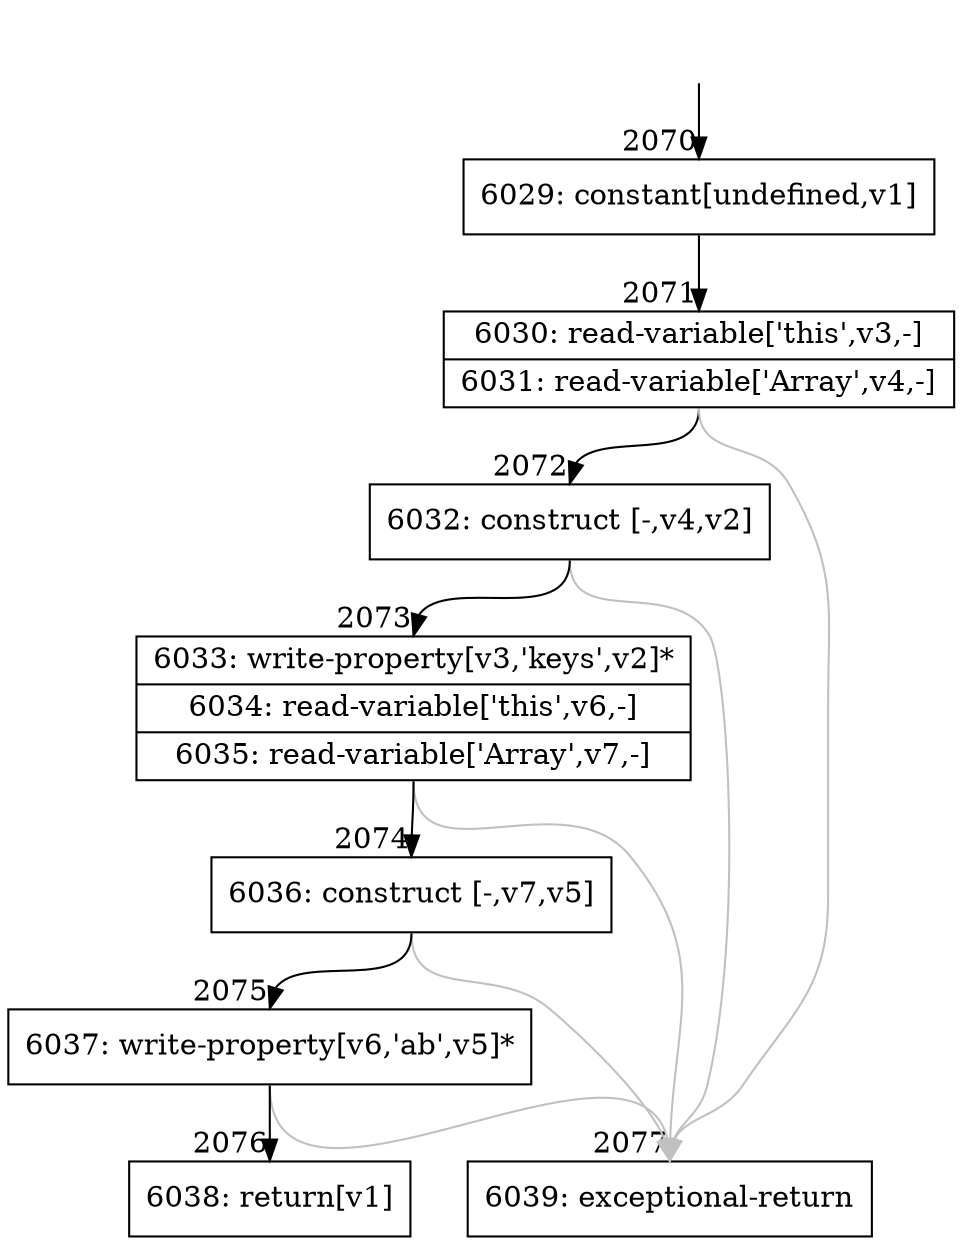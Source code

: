 digraph {
rankdir="TD"
BB_entry177[shape=none,label=""];
BB_entry177 -> BB2070 [tailport=s, headport=n, headlabel="    2070"]
BB2070 [shape=record label="{6029: constant[undefined,v1]}" ] 
BB2070 -> BB2071 [tailport=s, headport=n, headlabel="      2071"]
BB2071 [shape=record label="{6030: read-variable['this',v3,-]|6031: read-variable['Array',v4,-]}" ] 
BB2071 -> BB2072 [tailport=s, headport=n, headlabel="      2072"]
BB2071 -> BB2077 [tailport=s, headport=n, color=gray, headlabel="      2077"]
BB2072 [shape=record label="{6032: construct [-,v4,v2]}" ] 
BB2072 -> BB2073 [tailport=s, headport=n, headlabel="      2073"]
BB2072 -> BB2077 [tailport=s, headport=n, color=gray]
BB2073 [shape=record label="{6033: write-property[v3,'keys',v2]*|6034: read-variable['this',v6,-]|6035: read-variable['Array',v7,-]}" ] 
BB2073 -> BB2074 [tailport=s, headport=n, headlabel="      2074"]
BB2073 -> BB2077 [tailport=s, headport=n, color=gray]
BB2074 [shape=record label="{6036: construct [-,v7,v5]}" ] 
BB2074 -> BB2075 [tailport=s, headport=n, headlabel="      2075"]
BB2074 -> BB2077 [tailport=s, headport=n, color=gray]
BB2075 [shape=record label="{6037: write-property[v6,'ab',v5]*}" ] 
BB2075 -> BB2076 [tailport=s, headport=n, headlabel="      2076"]
BB2075 -> BB2077 [tailport=s, headport=n, color=gray]
BB2076 [shape=record label="{6038: return[v1]}" ] 
BB2077 [shape=record label="{6039: exceptional-return}" ] 
}
